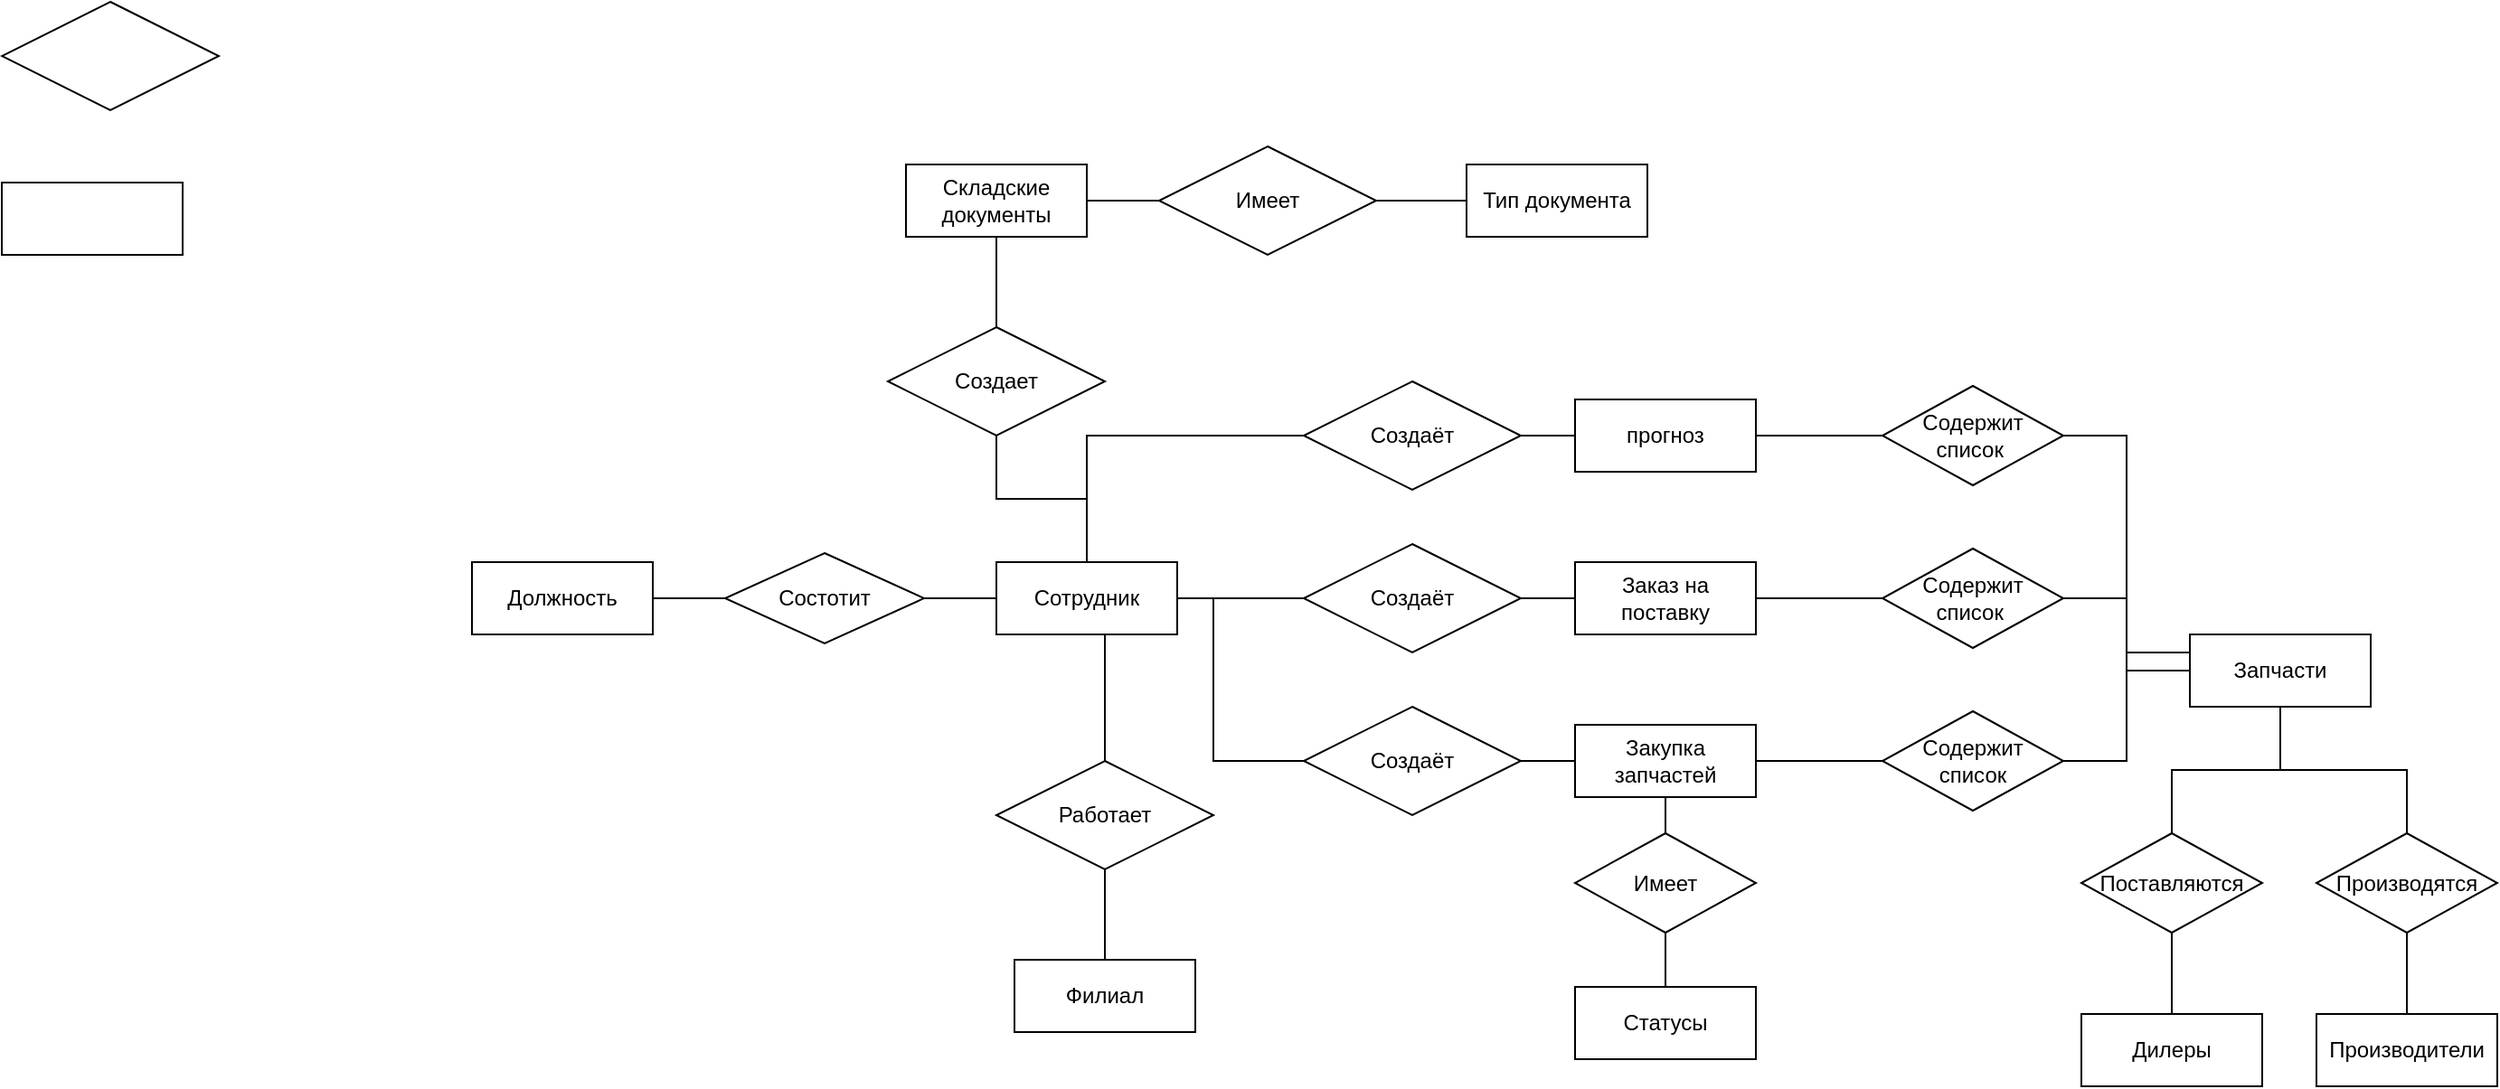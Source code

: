 <mxfile version="21.6.8" type="device">
  <diagram name="Страница — 1" id="rTAX4zm_ztd9nBIUN0mN">
    <mxGraphModel dx="2245" dy="828" grid="1" gridSize="10" guides="1" tooltips="1" connect="1" arrows="1" fold="1" page="1" pageScale="1" pageWidth="827" pageHeight="1169" math="0" shadow="0">
      <root>
        <mxCell id="0" />
        <mxCell id="1" parent="0" />
        <mxCell id="u-5vNotoUuFlNv7l3JVk-10" style="edgeStyle=orthogonalEdgeStyle;rounded=0;orthogonalLoop=1;jettySize=auto;html=1;entryX=0;entryY=0.5;entryDx=0;entryDy=0;endArrow=none;endFill=0;" parent="1" source="u-5vNotoUuFlNv7l3JVk-2" target="u-5vNotoUuFlNv7l3JVk-3" edge="1">
          <mxGeometry relative="1" as="geometry" />
        </mxCell>
        <mxCell id="u-5vNotoUuFlNv7l3JVk-14" style="rounded=0;orthogonalLoop=1;jettySize=auto;html=1;entryX=0.5;entryY=0;entryDx=0;entryDy=0;exitX=0.6;exitY=0.75;exitDx=0;exitDy=0;exitPerimeter=0;endArrow=none;endFill=0;" parent="1" source="u-5vNotoUuFlNv7l3JVk-2" target="u-5vNotoUuFlNv7l3JVk-8" edge="1">
          <mxGeometry relative="1" as="geometry" />
        </mxCell>
        <mxCell id="u-5vNotoUuFlNv7l3JVk-17" style="edgeStyle=orthogonalEdgeStyle;rounded=0;orthogonalLoop=1;jettySize=auto;html=1;entryX=1;entryY=0.5;entryDx=0;entryDy=0;endArrow=none;endFill=0;" parent="1" source="u-5vNotoUuFlNv7l3JVk-2" target="u-5vNotoUuFlNv7l3JVk-16" edge="1">
          <mxGeometry relative="1" as="geometry" />
        </mxCell>
        <mxCell id="u-5vNotoUuFlNv7l3JVk-22" style="edgeStyle=orthogonalEdgeStyle;rounded=0;orthogonalLoop=1;jettySize=auto;html=1;entryX=0;entryY=0.5;entryDx=0;entryDy=0;endArrow=none;endFill=0;" parent="1" source="u-5vNotoUuFlNv7l3JVk-2" target="u-5vNotoUuFlNv7l3JVk-21" edge="1">
          <mxGeometry relative="1" as="geometry">
            <Array as="points">
              <mxPoint x="390" y="330" />
              <mxPoint x="390" y="420" />
            </Array>
          </mxGeometry>
        </mxCell>
        <mxCell id="u-5vNotoUuFlNv7l3JVk-32" style="edgeStyle=orthogonalEdgeStyle;rounded=0;orthogonalLoop=1;jettySize=auto;html=1;entryX=0.5;entryY=1;entryDx=0;entryDy=0;endArrow=none;endFill=0;" parent="1" source="u-5vNotoUuFlNv7l3JVk-2" target="u-5vNotoUuFlNv7l3JVk-24" edge="1">
          <mxGeometry relative="1" as="geometry" />
        </mxCell>
        <mxCell id="rhHp7d02nl-HyTAbp77T-27" style="edgeStyle=orthogonalEdgeStyle;rounded=0;orthogonalLoop=1;jettySize=auto;html=1;entryX=0;entryY=0.5;entryDx=0;entryDy=0;endArrow=none;endFill=0;" parent="1" source="u-5vNotoUuFlNv7l3JVk-2" target="rhHp7d02nl-HyTAbp77T-24" edge="1">
          <mxGeometry relative="1" as="geometry">
            <Array as="points">
              <mxPoint x="320" y="240" />
            </Array>
          </mxGeometry>
        </mxCell>
        <mxCell id="u-5vNotoUuFlNv7l3JVk-2" value="Сотрудник" style="whiteSpace=wrap;html=1;align=center;" parent="1" vertex="1">
          <mxGeometry x="270" y="310" width="100" height="40" as="geometry" />
        </mxCell>
        <mxCell id="u-5vNotoUuFlNv7l3JVk-13" style="edgeStyle=orthogonalEdgeStyle;rounded=0;orthogonalLoop=1;jettySize=auto;html=1;entryX=0;entryY=0.5;entryDx=0;entryDy=0;endArrow=none;endFill=0;" parent="1" source="u-5vNotoUuFlNv7l3JVk-3" target="u-5vNotoUuFlNv7l3JVk-6" edge="1">
          <mxGeometry relative="1" as="geometry" />
        </mxCell>
        <mxCell id="u-5vNotoUuFlNv7l3JVk-3" value="Создаёт" style="shape=rhombus;perimeter=rhombusPerimeter;whiteSpace=wrap;html=1;align=center;" parent="1" vertex="1">
          <mxGeometry x="440" y="300" width="120" height="60" as="geometry" />
        </mxCell>
        <mxCell id="u-5vNotoUuFlNv7l3JVk-4" value="" style="whiteSpace=wrap;html=1;align=center;" parent="1" vertex="1">
          <mxGeometry x="-280" y="100" width="100" height="40" as="geometry" />
        </mxCell>
        <mxCell id="u-5vNotoUuFlNv7l3JVk-5" value="" style="shape=rhombus;perimeter=rhombusPerimeter;whiteSpace=wrap;html=1;align=center;" parent="1" vertex="1">
          <mxGeometry x="-280" width="120" height="60" as="geometry" />
        </mxCell>
        <mxCell id="rhHp7d02nl-HyTAbp77T-4" style="edgeStyle=orthogonalEdgeStyle;rounded=0;orthogonalLoop=1;jettySize=auto;html=1;entryX=0.07;entryY=0.5;entryDx=0;entryDy=0;entryPerimeter=0;endArrow=none;endFill=0;" parent="1" source="u-5vNotoUuFlNv7l3JVk-6" target="rhHp7d02nl-HyTAbp77T-2" edge="1">
          <mxGeometry relative="1" as="geometry" />
        </mxCell>
        <mxCell id="u-5vNotoUuFlNv7l3JVk-6" value="Заказ на поставку" style="whiteSpace=wrap;html=1;align=center;" parent="1" vertex="1">
          <mxGeometry x="590" y="310" width="100" height="40" as="geometry" />
        </mxCell>
        <mxCell id="u-5vNotoUuFlNv7l3JVk-7" value="Филиал" style="whiteSpace=wrap;html=1;align=center;" parent="1" vertex="1">
          <mxGeometry x="280" y="530" width="100" height="40" as="geometry" />
        </mxCell>
        <mxCell id="u-5vNotoUuFlNv7l3JVk-15" style="edgeStyle=orthogonalEdgeStyle;rounded=0;orthogonalLoop=1;jettySize=auto;html=1;endArrow=none;endFill=0;" parent="1" source="u-5vNotoUuFlNv7l3JVk-8" target="u-5vNotoUuFlNv7l3JVk-7" edge="1">
          <mxGeometry relative="1" as="geometry" />
        </mxCell>
        <mxCell id="u-5vNotoUuFlNv7l3JVk-8" value="Работает" style="shape=rhombus;perimeter=rhombusPerimeter;whiteSpace=wrap;html=1;align=center;rotation=0;" parent="1" vertex="1">
          <mxGeometry x="270" y="420" width="120" height="60" as="geometry" />
        </mxCell>
        <mxCell id="u-5vNotoUuFlNv7l3JVk-19" style="edgeStyle=orthogonalEdgeStyle;rounded=0;orthogonalLoop=1;jettySize=auto;html=1;entryX=1;entryY=0.5;entryDx=0;entryDy=0;endArrow=none;endFill=0;" parent="1" source="u-5vNotoUuFlNv7l3JVk-16" target="u-5vNotoUuFlNv7l3JVk-18" edge="1">
          <mxGeometry relative="1" as="geometry" />
        </mxCell>
        <mxCell id="u-5vNotoUuFlNv7l3JVk-16" value="Состотит" style="shape=rhombus;perimeter=rhombusPerimeter;whiteSpace=wrap;html=1;align=center;" parent="1" vertex="1">
          <mxGeometry x="120" y="305" width="110" height="50" as="geometry" />
        </mxCell>
        <mxCell id="u-5vNotoUuFlNv7l3JVk-18" value="Должность" style="whiteSpace=wrap;html=1;align=center;" parent="1" vertex="1">
          <mxGeometry x="-20" y="310" width="100" height="40" as="geometry" />
        </mxCell>
        <mxCell id="rhHp7d02nl-HyTAbp77T-5" style="edgeStyle=orthogonalEdgeStyle;rounded=0;orthogonalLoop=1;jettySize=auto;html=1;entryX=0;entryY=0.5;entryDx=0;entryDy=0;endArrow=none;endFill=0;" parent="1" source="u-5vNotoUuFlNv7l3JVk-20" target="rhHp7d02nl-HyTAbp77T-3" edge="1">
          <mxGeometry relative="1" as="geometry">
            <mxPoint x="740" y="420" as="targetPoint" />
          </mxGeometry>
        </mxCell>
        <mxCell id="rhHp7d02nl-HyTAbp77T-10" style="edgeStyle=orthogonalEdgeStyle;rounded=0;orthogonalLoop=1;jettySize=auto;html=1;endArrow=none;endFill=0;" parent="1" source="u-5vNotoUuFlNv7l3JVk-20" target="rhHp7d02nl-HyTAbp77T-9" edge="1">
          <mxGeometry relative="1" as="geometry" />
        </mxCell>
        <mxCell id="u-5vNotoUuFlNv7l3JVk-20" value="Закупка запчастей" style="whiteSpace=wrap;html=1;align=center;" parent="1" vertex="1">
          <mxGeometry x="590" y="400" width="100" height="40" as="geometry" />
        </mxCell>
        <mxCell id="u-5vNotoUuFlNv7l3JVk-23" style="edgeStyle=orthogonalEdgeStyle;rounded=0;orthogonalLoop=1;jettySize=auto;html=1;endArrow=none;endFill=0;" parent="1" source="u-5vNotoUuFlNv7l3JVk-21" target="u-5vNotoUuFlNv7l3JVk-20" edge="1">
          <mxGeometry relative="1" as="geometry" />
        </mxCell>
        <mxCell id="u-5vNotoUuFlNv7l3JVk-21" value="Создаёт" style="shape=rhombus;perimeter=rhombusPerimeter;whiteSpace=wrap;html=1;align=center;" parent="1" vertex="1">
          <mxGeometry x="440" y="390" width="120" height="60" as="geometry" />
        </mxCell>
        <mxCell id="u-5vNotoUuFlNv7l3JVk-33" style="edgeStyle=orthogonalEdgeStyle;rounded=0;orthogonalLoop=1;jettySize=auto;html=1;entryX=0.5;entryY=1;entryDx=0;entryDy=0;endArrow=none;endFill=0;" parent="1" source="u-5vNotoUuFlNv7l3JVk-24" target="u-5vNotoUuFlNv7l3JVk-25" edge="1">
          <mxGeometry relative="1" as="geometry" />
        </mxCell>
        <mxCell id="u-5vNotoUuFlNv7l3JVk-24" value="Создает" style="shape=rhombus;perimeter=rhombusPerimeter;whiteSpace=wrap;html=1;align=center;" parent="1" vertex="1">
          <mxGeometry x="210" y="180" width="120" height="60" as="geometry" />
        </mxCell>
        <mxCell id="rhHp7d02nl-HyTAbp77T-34" style="edgeStyle=orthogonalEdgeStyle;rounded=0;orthogonalLoop=1;jettySize=auto;html=1;entryX=0;entryY=0.5;entryDx=0;entryDy=0;endArrow=none;endFill=0;" parent="1" source="u-5vNotoUuFlNv7l3JVk-25" target="u-5vNotoUuFlNv7l3JVk-28" edge="1">
          <mxGeometry relative="1" as="geometry" />
        </mxCell>
        <mxCell id="u-5vNotoUuFlNv7l3JVk-25" value="Складские документы" style="whiteSpace=wrap;html=1;align=center;" parent="1" vertex="1">
          <mxGeometry x="220" y="90" width="100" height="40" as="geometry" />
        </mxCell>
        <mxCell id="rhHp7d02nl-HyTAbp77T-35" style="edgeStyle=orthogonalEdgeStyle;rounded=0;orthogonalLoop=1;jettySize=auto;html=1;entryX=0;entryY=0.5;entryDx=0;entryDy=0;endArrow=none;endFill=0;" parent="1" source="u-5vNotoUuFlNv7l3JVk-28" target="u-5vNotoUuFlNv7l3JVk-29" edge="1">
          <mxGeometry relative="1" as="geometry" />
        </mxCell>
        <mxCell id="u-5vNotoUuFlNv7l3JVk-28" value="Имеет" style="shape=rhombus;perimeter=rhombusPerimeter;whiteSpace=wrap;html=1;align=center;" parent="1" vertex="1">
          <mxGeometry x="360" y="80" width="120" height="60" as="geometry" />
        </mxCell>
        <mxCell id="u-5vNotoUuFlNv7l3JVk-29" value="Тип документа" style="whiteSpace=wrap;html=1;align=center;" parent="1" vertex="1">
          <mxGeometry x="530" y="90" width="100" height="40" as="geometry" />
        </mxCell>
        <mxCell id="rhHp7d02nl-HyTAbp77T-20" style="edgeStyle=orthogonalEdgeStyle;rounded=0;orthogonalLoop=1;jettySize=auto;html=1;entryX=0.5;entryY=0;entryDx=0;entryDy=0;endArrow=none;endFill=0;" parent="1" source="rhHp7d02nl-HyTAbp77T-1" target="rhHp7d02nl-HyTAbp77T-17" edge="1">
          <mxGeometry relative="1" as="geometry" />
        </mxCell>
        <mxCell id="rhHp7d02nl-HyTAbp77T-21" style="edgeStyle=orthogonalEdgeStyle;rounded=0;orthogonalLoop=1;jettySize=auto;html=1;entryX=0.5;entryY=0;entryDx=0;entryDy=0;endArrow=none;endFill=0;" parent="1" source="rhHp7d02nl-HyTAbp77T-1" target="rhHp7d02nl-HyTAbp77T-16" edge="1">
          <mxGeometry relative="1" as="geometry" />
        </mxCell>
        <mxCell id="rhHp7d02nl-HyTAbp77T-1" value="Запчасти" style="whiteSpace=wrap;html=1;align=center;" parent="1" vertex="1">
          <mxGeometry x="930" y="350" width="100" height="40" as="geometry" />
        </mxCell>
        <mxCell id="rhHp7d02nl-HyTAbp77T-6" style="edgeStyle=orthogonalEdgeStyle;rounded=0;orthogonalLoop=1;jettySize=auto;html=1;endArrow=none;endFill=0;" parent="1" source="rhHp7d02nl-HyTAbp77T-2" target="rhHp7d02nl-HyTAbp77T-1" edge="1">
          <mxGeometry relative="1" as="geometry" />
        </mxCell>
        <mxCell id="rhHp7d02nl-HyTAbp77T-2" value="Содержит список&amp;nbsp;" style="shape=rhombus;perimeter=rhombusPerimeter;whiteSpace=wrap;html=1;align=center;" parent="1" vertex="1">
          <mxGeometry x="760" y="302.5" width="100" height="55" as="geometry" />
        </mxCell>
        <mxCell id="rhHp7d02nl-HyTAbp77T-7" style="edgeStyle=orthogonalEdgeStyle;rounded=0;orthogonalLoop=1;jettySize=auto;html=1;entryX=0;entryY=0.25;entryDx=0;entryDy=0;endArrow=none;endFill=0;" parent="1" source="rhHp7d02nl-HyTAbp77T-3" target="rhHp7d02nl-HyTAbp77T-1" edge="1">
          <mxGeometry relative="1" as="geometry" />
        </mxCell>
        <mxCell id="rhHp7d02nl-HyTAbp77T-3" value="Содержит &lt;br&gt;список" style="shape=rhombus;perimeter=rhombusPerimeter;whiteSpace=wrap;html=1;align=center;" parent="1" vertex="1">
          <mxGeometry x="760" y="392.5" width="100" height="55" as="geometry" />
        </mxCell>
        <mxCell id="rhHp7d02nl-HyTAbp77T-8" value="Статусы" style="whiteSpace=wrap;html=1;align=center;" parent="1" vertex="1">
          <mxGeometry x="590" y="545" width="100" height="40" as="geometry" />
        </mxCell>
        <mxCell id="rhHp7d02nl-HyTAbp77T-11" style="edgeStyle=orthogonalEdgeStyle;rounded=0;orthogonalLoop=1;jettySize=auto;html=1;entryX=0.5;entryY=0;entryDx=0;entryDy=0;endArrow=none;endFill=0;" parent="1" source="rhHp7d02nl-HyTAbp77T-9" target="rhHp7d02nl-HyTAbp77T-8" edge="1">
          <mxGeometry relative="1" as="geometry" />
        </mxCell>
        <mxCell id="rhHp7d02nl-HyTAbp77T-9" value="Имеет" style="shape=rhombus;perimeter=rhombusPerimeter;whiteSpace=wrap;html=1;align=center;" parent="1" vertex="1">
          <mxGeometry x="590" y="460" width="100" height="55" as="geometry" />
        </mxCell>
        <mxCell id="rhHp7d02nl-HyTAbp77T-23" style="edgeStyle=orthogonalEdgeStyle;rounded=0;orthogonalLoop=1;jettySize=auto;html=1;entryX=0.5;entryY=0;entryDx=0;entryDy=0;endArrow=none;endFill=0;" parent="1" source="rhHp7d02nl-HyTAbp77T-16" target="rhHp7d02nl-HyTAbp77T-19" edge="1">
          <mxGeometry relative="1" as="geometry" />
        </mxCell>
        <mxCell id="rhHp7d02nl-HyTAbp77T-16" value="Производятся" style="shape=rhombus;perimeter=rhombusPerimeter;whiteSpace=wrap;html=1;align=center;" parent="1" vertex="1">
          <mxGeometry x="1000" y="460" width="100" height="55" as="geometry" />
        </mxCell>
        <mxCell id="rhHp7d02nl-HyTAbp77T-22" style="edgeStyle=orthogonalEdgeStyle;rounded=0;orthogonalLoop=1;jettySize=auto;html=1;entryX=0.5;entryY=0;entryDx=0;entryDy=0;endArrow=none;endFill=0;" parent="1" source="rhHp7d02nl-HyTAbp77T-17" target="rhHp7d02nl-HyTAbp77T-18" edge="1">
          <mxGeometry relative="1" as="geometry" />
        </mxCell>
        <mxCell id="rhHp7d02nl-HyTAbp77T-17" value="Поставляются" style="shape=rhombus;perimeter=rhombusPerimeter;whiteSpace=wrap;html=1;align=center;" parent="1" vertex="1">
          <mxGeometry x="870" y="460" width="100" height="55" as="geometry" />
        </mxCell>
        <mxCell id="rhHp7d02nl-HyTAbp77T-18" value="Дилеры" style="whiteSpace=wrap;html=1;align=center;" parent="1" vertex="1">
          <mxGeometry x="870" y="560" width="100" height="40" as="geometry" />
        </mxCell>
        <mxCell id="rhHp7d02nl-HyTAbp77T-19" value="Производители" style="whiteSpace=wrap;html=1;align=center;" parent="1" vertex="1">
          <mxGeometry x="1000" y="560" width="100" height="40" as="geometry" />
        </mxCell>
        <mxCell id="rhHp7d02nl-HyTAbp77T-28" style="edgeStyle=orthogonalEdgeStyle;rounded=0;orthogonalLoop=1;jettySize=auto;html=1;entryX=0;entryY=0.5;entryDx=0;entryDy=0;endArrow=none;endFill=0;" parent="1" source="rhHp7d02nl-HyTAbp77T-24" target="rhHp7d02nl-HyTAbp77T-25" edge="1">
          <mxGeometry relative="1" as="geometry" />
        </mxCell>
        <mxCell id="rhHp7d02nl-HyTAbp77T-24" value="Создаёт" style="shape=rhombus;perimeter=rhombusPerimeter;whiteSpace=wrap;html=1;align=center;" parent="1" vertex="1">
          <mxGeometry x="440" y="210" width="120" height="60" as="geometry" />
        </mxCell>
        <mxCell id="rhHp7d02nl-HyTAbp77T-29" style="edgeStyle=orthogonalEdgeStyle;rounded=0;orthogonalLoop=1;jettySize=auto;html=1;entryX=0;entryY=0.5;entryDx=0;entryDy=0;endArrow=none;endFill=0;" parent="1" source="rhHp7d02nl-HyTAbp77T-25" target="rhHp7d02nl-HyTAbp77T-26" edge="1">
          <mxGeometry relative="1" as="geometry">
            <Array as="points">
              <mxPoint x="730" y="240" />
              <mxPoint x="730" y="240" />
            </Array>
          </mxGeometry>
        </mxCell>
        <mxCell id="rhHp7d02nl-HyTAbp77T-25" value="прогноз" style="whiteSpace=wrap;html=1;align=center;" parent="1" vertex="1">
          <mxGeometry x="590" y="220" width="100" height="40" as="geometry" />
        </mxCell>
        <mxCell id="rhHp7d02nl-HyTAbp77T-30" style="edgeStyle=orthogonalEdgeStyle;rounded=0;orthogonalLoop=1;jettySize=auto;html=1;entryX=0;entryY=0.25;entryDx=0;entryDy=0;endArrow=none;endFill=0;" parent="1" source="rhHp7d02nl-HyTAbp77T-26" target="rhHp7d02nl-HyTAbp77T-1" edge="1">
          <mxGeometry relative="1" as="geometry" />
        </mxCell>
        <mxCell id="rhHp7d02nl-HyTAbp77T-26" value="Содержит список&amp;nbsp;" style="shape=rhombus;perimeter=rhombusPerimeter;whiteSpace=wrap;html=1;align=center;" parent="1" vertex="1">
          <mxGeometry x="760" y="212.5" width="100" height="55" as="geometry" />
        </mxCell>
      </root>
    </mxGraphModel>
  </diagram>
</mxfile>
